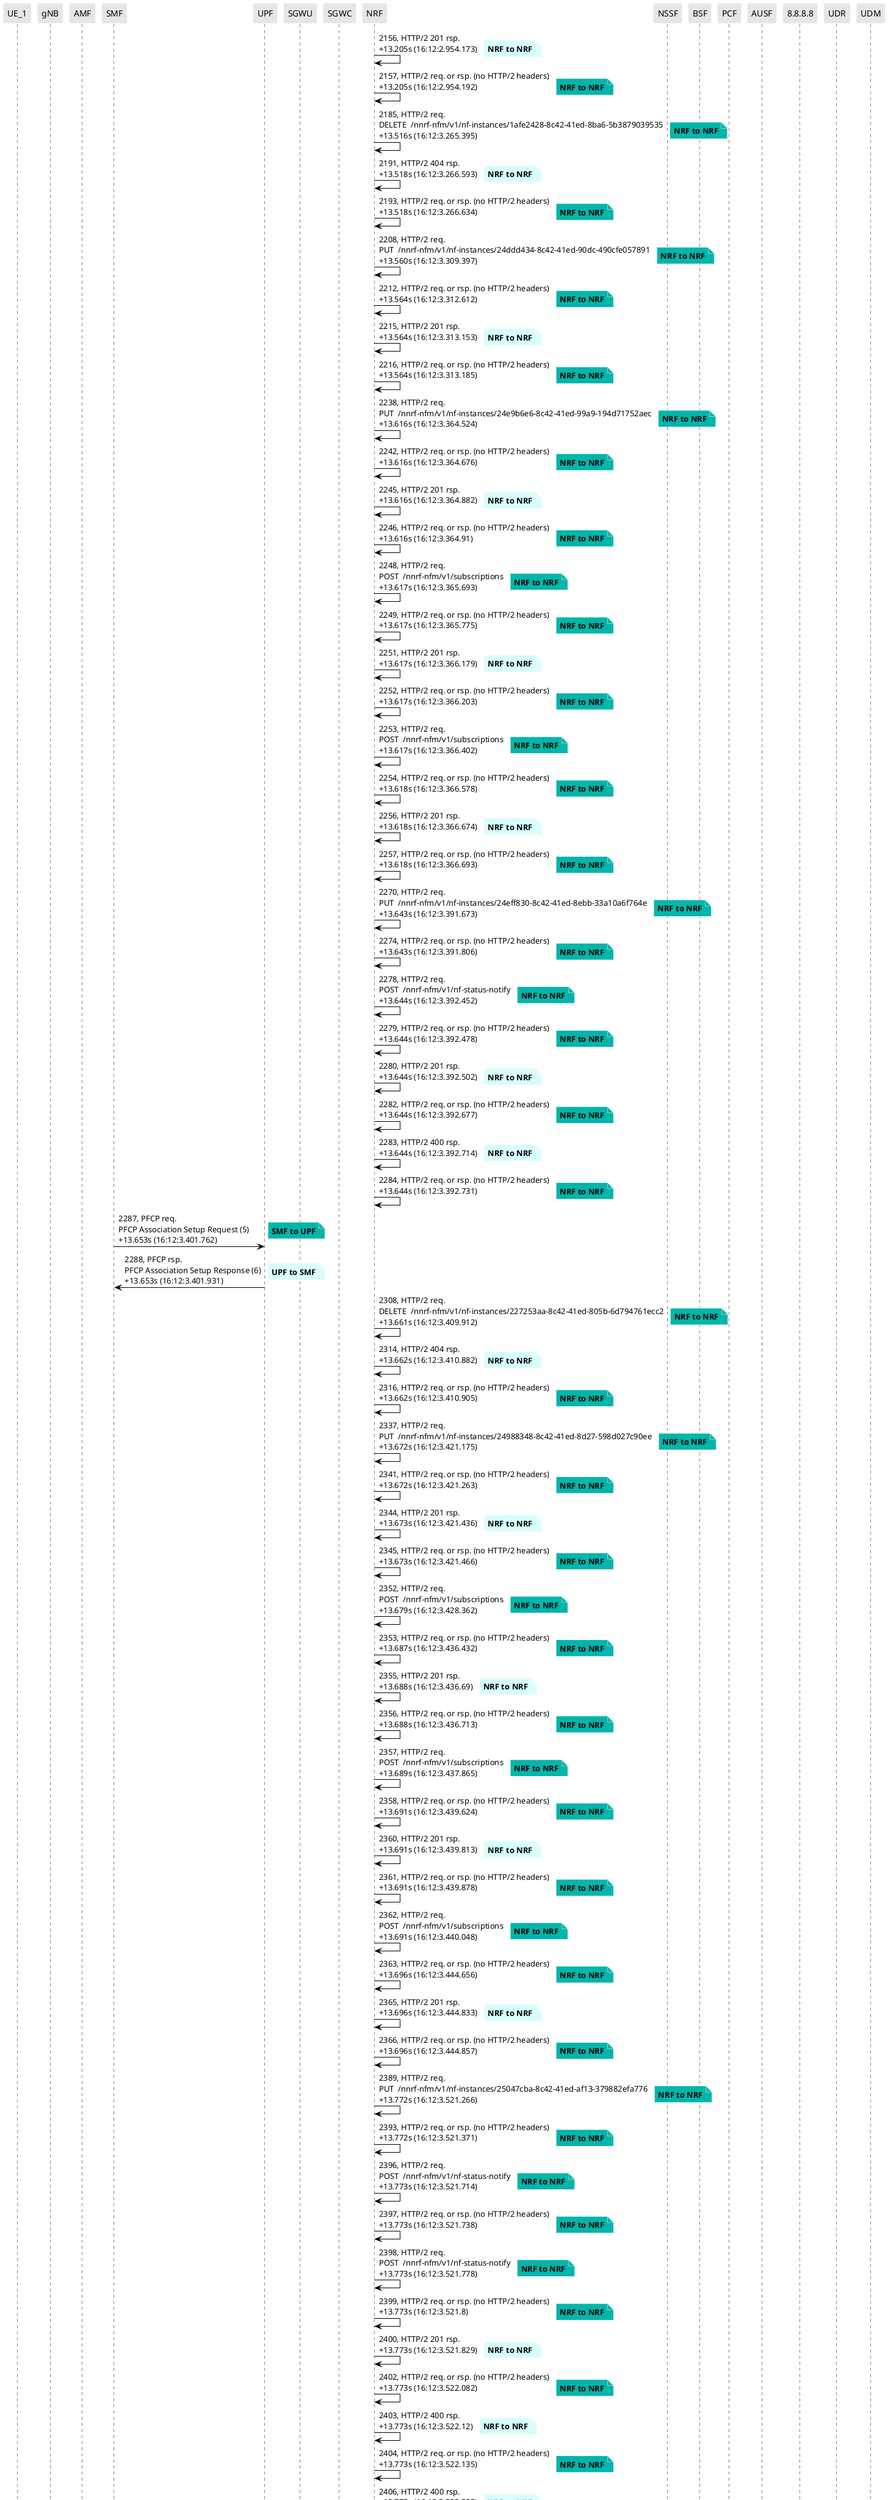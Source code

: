 @startuml
skinparam shadowing false
skinparam NoteBorderColor white
skinparam sequence {
    ArrowColor black
    LifeLineBorderColor black
    LifeLineBackgroundColor black
    ParticipantBorderColor white
    ParticipantBackgroundColor #e6e6e6
}
participant "UE_1"
participant "gNB"
participant "AMF"
participant "SMF"
participant "UPF"
participant "SGWU"
participant "SGWC"
participant "NRF"
participant "NSSF"
participant "BSF"
participant "PCF"
participant "AUSF"
participant "8.8.8.8"
participant "UDR"
participant "UDM"

"NRF" -> "NRF": 2156, HTTP/2 201 rsp.\n+13.205s (16:12:2.954.173)

note right #D7FEFC
**NRF to NRF**
end note

"NRF" -> "NRF": 2157, HTTP/2 req. or rsp. (no HTTP/2 headers)\n+13.205s (16:12:2.954.192)

note right #03B5AA
**NRF to NRF**
end note

"NRF" -> "NRF": 2185, HTTP/2 req.\nDELETE  /nnrf-nfm/v1/nf-instances/1afe2428-8c42-41ed-8ba6-5b3879039535\n+13.516s (16:12:3.265.395)

note right #03B5AA
**NRF to NRF**
end note

"NRF" -> "NRF": 2191, HTTP/2 404 rsp.\n+13.518s (16:12:3.266.593)

note right #D7FEFC
**NRF to NRF**
end note

"NRF" -> "NRF": 2193, HTTP/2 req. or rsp. (no HTTP/2 headers)\n+13.518s (16:12:3.266.634)

note right #03B5AA
**NRF to NRF**
end note

"NRF" -> "NRF": 2208, HTTP/2 req.\nPUT  /nnrf-nfm/v1/nf-instances/24ddd434-8c42-41ed-90dc-490cfe057891\n+13.560s (16:12:3.309.397)

note right #03B5AA
**NRF to NRF**
end note

"NRF" -> "NRF": 2212, HTTP/2 req. or rsp. (no HTTP/2 headers)\n+13.564s (16:12:3.312.612)

note right #03B5AA
**NRF to NRF**
end note

"NRF" -> "NRF": 2215, HTTP/2 201 rsp.\n+13.564s (16:12:3.313.153)

note right #D7FEFC
**NRF to NRF**
end note

"NRF" -> "NRF": 2216, HTTP/2 req. or rsp. (no HTTP/2 headers)\n+13.564s (16:12:3.313.185)

note right #03B5AA
**NRF to NRF**
end note

"NRF" -> "NRF": 2238, HTTP/2 req.\nPUT  /nnrf-nfm/v1/nf-instances/24e9b6e6-8c42-41ed-99a9-194d71752aec\n+13.616s (16:12:3.364.524)

note right #03B5AA
**NRF to NRF**
end note

"NRF" -> "NRF": 2242, HTTP/2 req. or rsp. (no HTTP/2 headers)\n+13.616s (16:12:3.364.676)

note right #03B5AA
**NRF to NRF**
end note

"NRF" -> "NRF": 2245, HTTP/2 201 rsp.\n+13.616s (16:12:3.364.882)

note right #D7FEFC
**NRF to NRF**
end note

"NRF" -> "NRF": 2246, HTTP/2 req. or rsp. (no HTTP/2 headers)\n+13.616s (16:12:3.364.91)

note right #03B5AA
**NRF to NRF**
end note

"NRF" -> "NRF": 2248, HTTP/2 req.\nPOST  /nnrf-nfm/v1/subscriptions\n+13.617s (16:12:3.365.693)

note right #03B5AA
**NRF to NRF**
end note

"NRF" -> "NRF": 2249, HTTP/2 req. or rsp. (no HTTP/2 headers)\n+13.617s (16:12:3.365.775)

note right #03B5AA
**NRF to NRF**
end note

"NRF" -> "NRF": 2251, HTTP/2 201 rsp.\n+13.617s (16:12:3.366.179)

note right #D7FEFC
**NRF to NRF**
end note

"NRF" -> "NRF": 2252, HTTP/2 req. or rsp. (no HTTP/2 headers)\n+13.617s (16:12:3.366.203)

note right #03B5AA
**NRF to NRF**
end note

"NRF" -> "NRF": 2253, HTTP/2 req.\nPOST  /nnrf-nfm/v1/subscriptions\n+13.617s (16:12:3.366.402)

note right #03B5AA
**NRF to NRF**
end note

"NRF" -> "NRF": 2254, HTTP/2 req. or rsp. (no HTTP/2 headers)\n+13.618s (16:12:3.366.578)

note right #03B5AA
**NRF to NRF**
end note

"NRF" -> "NRF": 2256, HTTP/2 201 rsp.\n+13.618s (16:12:3.366.674)

note right #D7FEFC
**NRF to NRF**
end note

"NRF" -> "NRF": 2257, HTTP/2 req. or rsp. (no HTTP/2 headers)\n+13.618s (16:12:3.366.693)

note right #03B5AA
**NRF to NRF**
end note

"NRF" -> "NRF": 2270, HTTP/2 req.\nPUT  /nnrf-nfm/v1/nf-instances/24eff830-8c42-41ed-8ebb-33a10a6f764e\n+13.643s (16:12:3.391.673)

note right #03B5AA
**NRF to NRF**
end note

"NRF" -> "NRF": 2274, HTTP/2 req. or rsp. (no HTTP/2 headers)\n+13.643s (16:12:3.391.806)

note right #03B5AA
**NRF to NRF**
end note

"NRF" -> "NRF": 2278, HTTP/2 req.\nPOST  /nnrf-nfm/v1/nf-status-notify\n+13.644s (16:12:3.392.452)

note right #03B5AA
**NRF to NRF**
end note

"NRF" -> "NRF": 2279, HTTP/2 req. or rsp. (no HTTP/2 headers)\n+13.644s (16:12:3.392.478)

note right #03B5AA
**NRF to NRF**
end note

"NRF" -> "NRF": 2280, HTTP/2 201 rsp.\n+13.644s (16:12:3.392.502)

note right #D7FEFC
**NRF to NRF**
end note

"NRF" -> "NRF": 2282, HTTP/2 req. or rsp. (no HTTP/2 headers)\n+13.644s (16:12:3.392.677)

note right #03B5AA
**NRF to NRF**
end note

"NRF" -> "NRF": 2283, HTTP/2 400 rsp.\n+13.644s (16:12:3.392.714)

note right #D7FEFC
**NRF to NRF**
end note

"NRF" -> "NRF": 2284, HTTP/2 req. or rsp. (no HTTP/2 headers)\n+13.644s (16:12:3.392.731)

note right #03B5AA
**NRF to NRF**
end note

"SMF" -> "UPF": 2287, PFCP req.\nPFCP Association Setup Request (5)\n+13.653s (16:12:3.401.762)

note right #03B5AA
**SMF to UPF**
end note

"UPF" -> "SMF": 2288, PFCP rsp.\nPFCP Association Setup Response (6)\n+13.653s (16:12:3.401.931)

note right #D7FEFC
**UPF to SMF**
end note

"NRF" -> "NRF": 2308, HTTP/2 req.\nDELETE  /nnrf-nfm/v1/nf-instances/227253aa-8c42-41ed-805b-6d794761ecc2\n+13.661s (16:12:3.409.912)

note right #03B5AA
**NRF to NRF**
end note

"NRF" -> "NRF": 2314, HTTP/2 404 rsp.\n+13.662s (16:12:3.410.882)

note right #D7FEFC
**NRF to NRF**
end note

"NRF" -> "NRF": 2316, HTTP/2 req. or rsp. (no HTTP/2 headers)\n+13.662s (16:12:3.410.905)

note right #03B5AA
**NRF to NRF**
end note

"NRF" -> "NRF": 2337, HTTP/2 req.\nPUT  /nnrf-nfm/v1/nf-instances/24988348-8c42-41ed-8d27-598d027c90ee\n+13.672s (16:12:3.421.175)

note right #03B5AA
**NRF to NRF**
end note

"NRF" -> "NRF": 2341, HTTP/2 req. or rsp. (no HTTP/2 headers)\n+13.672s (16:12:3.421.263)

note right #03B5AA
**NRF to NRF**
end note

"NRF" -> "NRF": 2344, HTTP/2 201 rsp.\n+13.673s (16:12:3.421.436)

note right #D7FEFC
**NRF to NRF**
end note

"NRF" -> "NRF": 2345, HTTP/2 req. or rsp. (no HTTP/2 headers)\n+13.673s (16:12:3.421.466)

note right #03B5AA
**NRF to NRF**
end note

"NRF" -> "NRF": 2352, HTTP/2 req.\nPOST  /nnrf-nfm/v1/subscriptions\n+13.679s (16:12:3.428.362)

note right #03B5AA
**NRF to NRF**
end note

"NRF" -> "NRF": 2353, HTTP/2 req. or rsp. (no HTTP/2 headers)\n+13.687s (16:12:3.436.432)

note right #03B5AA
**NRF to NRF**
end note

"NRF" -> "NRF": 2355, HTTP/2 201 rsp.\n+13.688s (16:12:3.436.69)

note right #D7FEFC
**NRF to NRF**
end note

"NRF" -> "NRF": 2356, HTTP/2 req. or rsp. (no HTTP/2 headers)\n+13.688s (16:12:3.436.713)

note right #03B5AA
**NRF to NRF**
end note

"NRF" -> "NRF": 2357, HTTP/2 req.\nPOST  /nnrf-nfm/v1/subscriptions\n+13.689s (16:12:3.437.865)

note right #03B5AA
**NRF to NRF**
end note

"NRF" -> "NRF": 2358, HTTP/2 req. or rsp. (no HTTP/2 headers)\n+13.691s (16:12:3.439.624)

note right #03B5AA
**NRF to NRF**
end note

"NRF" -> "NRF": 2360, HTTP/2 201 rsp.\n+13.691s (16:12:3.439.813)

note right #D7FEFC
**NRF to NRF**
end note

"NRF" -> "NRF": 2361, HTTP/2 req. or rsp. (no HTTP/2 headers)\n+13.691s (16:12:3.439.878)

note right #03B5AA
**NRF to NRF**
end note

"NRF" -> "NRF": 2362, HTTP/2 req.\nPOST  /nnrf-nfm/v1/subscriptions\n+13.691s (16:12:3.440.048)

note right #03B5AA
**NRF to NRF**
end note

"NRF" -> "NRF": 2363, HTTP/2 req. or rsp. (no HTTP/2 headers)\n+13.696s (16:12:3.444.656)

note right #03B5AA
**NRF to NRF**
end note

"NRF" -> "NRF": 2365, HTTP/2 201 rsp.\n+13.696s (16:12:3.444.833)

note right #D7FEFC
**NRF to NRF**
end note

"NRF" -> "NRF": 2366, HTTP/2 req. or rsp. (no HTTP/2 headers)\n+13.696s (16:12:3.444.857)

note right #03B5AA
**NRF to NRF**
end note

"NRF" -> "NRF": 2389, HTTP/2 req.\nPUT  /nnrf-nfm/v1/nf-instances/25047cba-8c42-41ed-af13-379882efa776\n+13.772s (16:12:3.521.266)

note right #03B5AA
**NRF to NRF**
end note

"NRF" -> "NRF": 2393, HTTP/2 req. or rsp. (no HTTP/2 headers)\n+13.772s (16:12:3.521.371)

note right #03B5AA
**NRF to NRF**
end note

"NRF" -> "NRF": 2396, HTTP/2 req.\nPOST  /nnrf-nfm/v1/nf-status-notify\n+13.773s (16:12:3.521.714)

note right #03B5AA
**NRF to NRF**
end note

"NRF" -> "NRF": 2397, HTTP/2 req. or rsp. (no HTTP/2 headers)\n+13.773s (16:12:3.521.738)

note right #03B5AA
**NRF to NRF**
end note

"NRF" -> "NRF": 2398, HTTP/2 req.\nPOST  /nnrf-nfm/v1/nf-status-notify\n+13.773s (16:12:3.521.778)

note right #03B5AA
**NRF to NRF**
end note

"NRF" -> "NRF": 2399, HTTP/2 req. or rsp. (no HTTP/2 headers)\n+13.773s (16:12:3.521.8)

note right #03B5AA
**NRF to NRF**
end note

"NRF" -> "NRF": 2400, HTTP/2 201 rsp.\n+13.773s (16:12:3.521.829)

note right #D7FEFC
**NRF to NRF**
end note

"NRF" -> "NRF": 2402, HTTP/2 req. or rsp. (no HTTP/2 headers)\n+13.773s (16:12:3.522.082)

note right #03B5AA
**NRF to NRF**
end note

"NRF" -> "NRF": 2403, HTTP/2 400 rsp.\n+13.773s (16:12:3.522.12)

note right #D7FEFC
**NRF to NRF**
end note

"NRF" -> "NRF": 2404, HTTP/2 req. or rsp. (no HTTP/2 headers)\n+13.773s (16:12:3.522.135)

note right #03B5AA
**NRF to NRF**
end note

"NRF" -> "NRF": 2406, HTTP/2 400 rsp.\n+13.773s (16:12:3.522.255)

note right #D7FEFC
**NRF to NRF**
end note

"NRF" -> "NRF": 2407, HTTP/2 req. or rsp. (no HTTP/2 headers)\n+13.773s (16:12:3.522.271)

note right #03B5AA
**NRF to NRF**
end note

"NRF" -> "NRF": 2483, HTTP/2 req.\nPATCH  /nnrf-nfm/v1/nf-instances/23a0d4cc-8c42-41ed-bf08-4305d2ff916b\n+21.562s (16:12:11.311.352)

note right #03B5AA
**NRF to NRF**
end note

"NRF" -> "NRF": 2485, HTTP/2 req. or rsp. (no HTTP/2 headers)\n+21.562s (16:12:11.311.398)

note right #03B5AA
**NRF to NRF**
end note

"NRF" -> "NRF": 2491, HTTP/2 404 rsp.\n+21.567s (16:12:11.316.069)

note right #D7FEFC
**NRF to NRF**
end note

"NRF" -> "NRF": 2492, HTTP/2 req. or rsp. (no HTTP/2 headers)\n+21.567s (16:12:11.316.093)

note right #03B5AA
**NRF to NRF**
end note

"NRF" -> "NRF": 2551, HTTP/2 req.\nPATCH  /nnrf-nfm/v1/nf-instances/24944238-8c42-41ed-9898-098bb83ac6cd\n+23.072s (16:12:12.821.268)

note right #03B5AA
**NRF to NRF**
end note

"NRF" -> "NRF": 2552, HTTP/2 req. or rsp. (no HTTP/2 headers)\n+23.072s (16:12:12.821.283)

note right #03B5AA
**NRF to NRF**
end note

"NRF" -> "NRF": 2554, HTTP/2 204 rsp.\n+23.073s (16:12:12.821.479)

note right #D7FEFC
**NRF to NRF**
end note

"NRF" -> "NRF": 2571, HTTP/2 req.\nPATCH  /nnrf-nfm/v1/nf-instances/24a8d18a-8c42-41ed-9d6b-0713a676495c\n+23.226s (16:12:12.975.13)

note right #03B5AA
**NRF to NRF**
end note

"NRF" -> "NRF": 2572, HTTP/2 req. or rsp. (no HTTP/2 headers)\n+23.226s (16:12:12.975.165)

note right #03B5AA
**NRF to NRF**
end note

"NRF" -> "NRF": 2574, HTTP/2 204 rsp.\n+23.226s (16:12:12.975.303)

note right #D7FEFC
**NRF to NRF**
end note

"NRF" -> "NRF": 2605, HTTP/2 req.\nPUT  /nnrf-nfm/v1/nf-instances/23a0d4cc-8c42-41ed-bf08-4305d2ff916b\n+23.577s (16:12:13.326.216)

note right #03B5AA
**NRF to NRF**
end note

"NRF" -> "NRF": 2606, HTTP/2 req. or rsp. (no HTTP/2 headers)\n+23.577s (16:12:13.326.354)

note right #03B5AA
**NRF to NRF**
end note

"NRF" -> "NRF": 2608, HTTP/2 req.\nPATCH  /nnrf-nfm/v1/nf-instances/24ddd434-8c42-41ed-90dc-490cfe057891\n+23.578s (16:12:13.327.099)

note right #03B5AA
**NRF to NRF**
end note

"NRF" -> "NRF": 2609, HTTP/2 req. or rsp. (no HTTP/2 headers)\n+23.578s (16:12:13.327.133)

note right #03B5AA
**NRF to NRF**
end note

"NRF" -> "NRF": 2610, HTTP/2 201 rsp.\n+23.583s (16:12:13.332.253)

note right #D7FEFC
**NRF to NRF**
end note

"NRF" -> "NRF": 2612, HTTP/2 req.\nPOST  /nnrf-nfm/v1/nf-status-notify\n+23.584s (16:12:13.332.582)

note right #03B5AA
**NRF to NRF**
end note

"NRF" -> "NRF": 2613, HTTP/2 req. or rsp. (no HTTP/2 headers)\n+23.584s (16:12:13.332.604)

note right #03B5AA
**NRF to NRF**
end note

"NRF" -> "NRF": 2614, HTTP/2 req. or rsp. (no HTTP/2 headers)\n+23.584s (16:12:13.332.679)

note right #03B5AA
**NRF to NRF**
end note

"NRF" -> "NRF": 2615, HTTP/2 204 rsp.\n+23.584s (16:12:13.332.719)

note right #D7FEFC
**NRF to NRF**
end note

"NRF" -> "NRF": 2617, HTTP/2 400 rsp.\n+23.584s (16:12:13.332.915)

note right #D7FEFC
**NRF to NRF**
end note

"NRF" -> "NRF": 2618, HTTP/2 req. or rsp. (no HTTP/2 headers)\n+23.584s (16:12:13.332.935)

note right #03B5AA
**NRF to NRF**
end note

"NRF" -> "NRF": 2621, HTTP/2 req.\nPOST  /nnrf-nfm/v1/subscriptions\n+23.586s (16:12:13.335.294)

note right #03B5AA
**NRF to NRF**
end note

"NRF" -> "NRF": 2622, HTTP/2 req. or rsp. (no HTTP/2 headers)\n+23.586s (16:12:13.335.324)

note right #03B5AA
**NRF to NRF**
end note

"NRF" -> "NRF": 2623, HTTP/2 req.\nPOST  /nnrf-nfm/v1/subscriptions\n+23.587s (16:12:13.335.44)

note right #03B5AA
**NRF to NRF**
end note

"NRF" -> "NRF": 2624, HTTP/2 req. or rsp. (no HTTP/2 headers)\n+23.587s (16:12:13.335.455)

note right #03B5AA
**NRF to NRF**
end note

"NRF" -> "NRF": 2625, HTTP/2 req.\nPOST  /nnrf-nfm/v1/subscriptions\n+23.587s (16:12:13.335.497)

note right #03B5AA
**NRF to NRF**
end note

"NRF" -> "NRF": 2626, HTTP/2 req. or rsp. (no HTTP/2 headers)\n+23.587s (16:12:13.335.509)

note right #03B5AA
**NRF to NRF**
end note

"NRF" -> "NRF": 2627, HTTP/2 req.\nPOST  /nnrf-nfm/v1/subscriptions\n+23.587s (16:12:13.335.539)

note right #03B5AA
**NRF to NRF**
end note

"NRF" -> "NRF": 2628, HTTP/2 req. or rsp. (no HTTP/2 headers)\n+23.587s (16:12:13.335.556)

note right #03B5AA
**NRF to NRF**
end note

"NRF" -> "NRF": 2629, HTTP/2 req.\nPOST  /nnrf-nfm/v1/subscriptions\n+23.587s (16:12:13.335.592)

note right #03B5AA
**NRF to NRF**
end note

"NRF" -> "NRF": 2630, HTTP/2 req. or rsp. (no HTTP/2 headers)\n+23.587s (16:12:13.335.603)

note right #03B5AA
**NRF to NRF**
end note

"NRF" -> "NRF": 2632, HTTP/2 req.\nPOST  /nnrf-nfm/v1/subscriptions\n+23.587s (16:12:13.335.701)

note right #03B5AA
**NRF to NRF**
end note

"NRF" -> "NRF": 2633, HTTP/2 201 rsp.\n+23.595s (16:12:13.343.634)

note right #D7FEFC
**NRF to NRF**
end note

"NRF" -> "NRF": 2634, HTTP/2 req. or rsp. (no HTTP/2 headers)\n+23.595s (16:12:13.343.715)

note right #03B5AA
**NRF to NRF**
end note

"NRF" -> "NRF": 2635, HTTP/2 201 rsp.\n+23.595s (16:12:13.343.789)

note right #D7FEFC
**NRF to NRF**
end note

"NRF" -> "NRF": 2636, HTTP/2 req. or rsp. (no HTTP/2 headers)\n+23.595s (16:12:13.343.803)

note right #03B5AA
**NRF to NRF**
end note

"NRF" -> "NRF": 2637, HTTP/2 201 rsp.\n+23.595s (16:12:13.343.871)

note right #D7FEFC
**NRF to NRF**
end note

"NRF" -> "NRF": 2638, HTTP/2 req. or rsp. (no HTTP/2 headers)\n+23.595s (16:12:13.343.885)

note right #03B5AA
**NRF to NRF**
end note

@enduml
